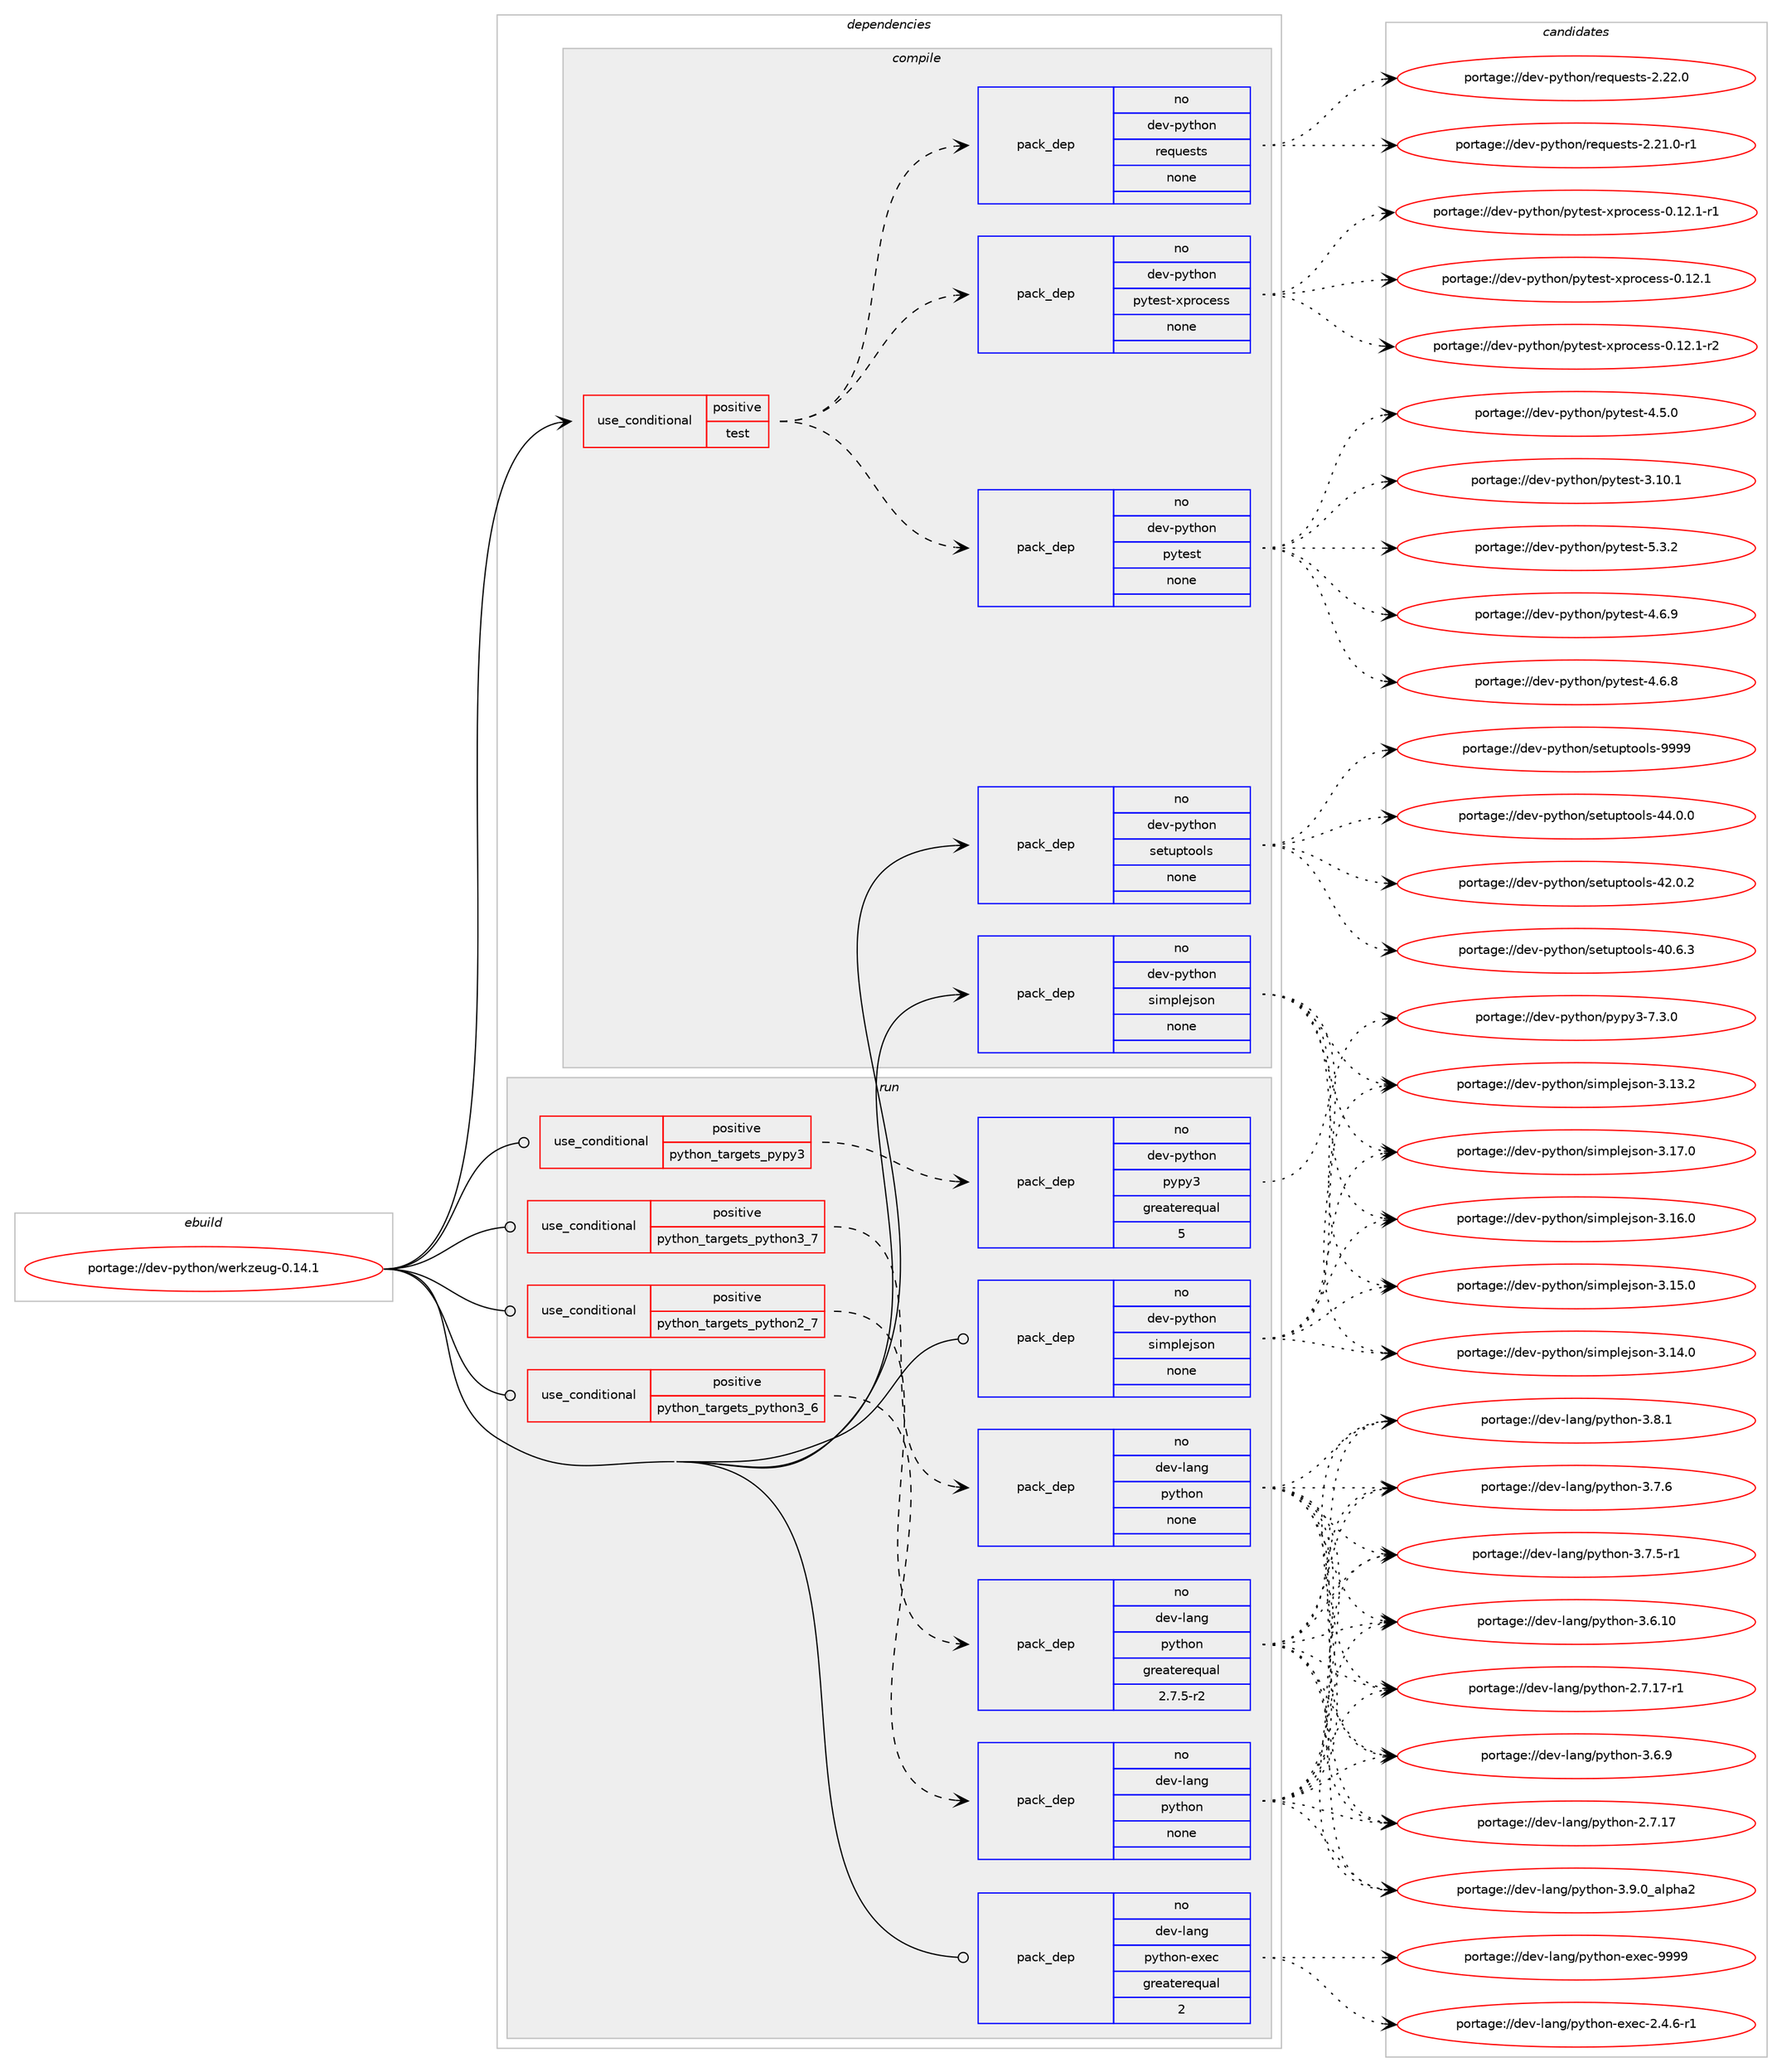 digraph prolog {

# *************
# Graph options
# *************

newrank=true;
concentrate=true;
compound=true;
graph [rankdir=LR,fontname=Helvetica,fontsize=10,ranksep=1.5];#, ranksep=2.5, nodesep=0.2];
edge  [arrowhead=vee];
node  [fontname=Helvetica,fontsize=10];

# **********
# The ebuild
# **********

subgraph cluster_leftcol {
color=gray;
label=<<i>ebuild</i>>;
id [label="portage://dev-python/werkzeug-0.14.1", color=red, width=4, href="../dev-python/werkzeug-0.14.1.svg"];
}

# ****************
# The dependencies
# ****************

subgraph cluster_midcol {
color=gray;
label=<<i>dependencies</i>>;
subgraph cluster_compile {
fillcolor="#eeeeee";
style=filled;
label=<<i>compile</i>>;
subgraph cond103716 {
dependency418199 [label=<<TABLE BORDER="0" CELLBORDER="1" CELLSPACING="0" CELLPADDING="4"><TR><TD ROWSPAN="3" CELLPADDING="10">use_conditional</TD></TR><TR><TD>positive</TD></TR><TR><TD>test</TD></TR></TABLE>>, shape=none, color=red];
subgraph pack309602 {
dependency418200 [label=<<TABLE BORDER="0" CELLBORDER="1" CELLSPACING="0" CELLPADDING="4" WIDTH="220"><TR><TD ROWSPAN="6" CELLPADDING="30">pack_dep</TD></TR><TR><TD WIDTH="110">no</TD></TR><TR><TD>dev-python</TD></TR><TR><TD>requests</TD></TR><TR><TD>none</TD></TR><TR><TD></TD></TR></TABLE>>, shape=none, color=blue];
}
dependency418199:e -> dependency418200:w [weight=20,style="dashed",arrowhead="vee"];
subgraph pack309603 {
dependency418201 [label=<<TABLE BORDER="0" CELLBORDER="1" CELLSPACING="0" CELLPADDING="4" WIDTH="220"><TR><TD ROWSPAN="6" CELLPADDING="30">pack_dep</TD></TR><TR><TD WIDTH="110">no</TD></TR><TR><TD>dev-python</TD></TR><TR><TD>pytest</TD></TR><TR><TD>none</TD></TR><TR><TD></TD></TR></TABLE>>, shape=none, color=blue];
}
dependency418199:e -> dependency418201:w [weight=20,style="dashed",arrowhead="vee"];
subgraph pack309604 {
dependency418202 [label=<<TABLE BORDER="0" CELLBORDER="1" CELLSPACING="0" CELLPADDING="4" WIDTH="220"><TR><TD ROWSPAN="6" CELLPADDING="30">pack_dep</TD></TR><TR><TD WIDTH="110">no</TD></TR><TR><TD>dev-python</TD></TR><TR><TD>pytest-xprocess</TD></TR><TR><TD>none</TD></TR><TR><TD></TD></TR></TABLE>>, shape=none, color=blue];
}
dependency418199:e -> dependency418202:w [weight=20,style="dashed",arrowhead="vee"];
}
id:e -> dependency418199:w [weight=20,style="solid",arrowhead="vee"];
subgraph pack309605 {
dependency418203 [label=<<TABLE BORDER="0" CELLBORDER="1" CELLSPACING="0" CELLPADDING="4" WIDTH="220"><TR><TD ROWSPAN="6" CELLPADDING="30">pack_dep</TD></TR><TR><TD WIDTH="110">no</TD></TR><TR><TD>dev-python</TD></TR><TR><TD>setuptools</TD></TR><TR><TD>none</TD></TR><TR><TD></TD></TR></TABLE>>, shape=none, color=blue];
}
id:e -> dependency418203:w [weight=20,style="solid",arrowhead="vee"];
subgraph pack309606 {
dependency418204 [label=<<TABLE BORDER="0" CELLBORDER="1" CELLSPACING="0" CELLPADDING="4" WIDTH="220"><TR><TD ROWSPAN="6" CELLPADDING="30">pack_dep</TD></TR><TR><TD WIDTH="110">no</TD></TR><TR><TD>dev-python</TD></TR><TR><TD>simplejson</TD></TR><TR><TD>none</TD></TR><TR><TD></TD></TR></TABLE>>, shape=none, color=blue];
}
id:e -> dependency418204:w [weight=20,style="solid",arrowhead="vee"];
}
subgraph cluster_compileandrun {
fillcolor="#eeeeee";
style=filled;
label=<<i>compile and run</i>>;
}
subgraph cluster_run {
fillcolor="#eeeeee";
style=filled;
label=<<i>run</i>>;
subgraph cond103717 {
dependency418205 [label=<<TABLE BORDER="0" CELLBORDER="1" CELLSPACING="0" CELLPADDING="4"><TR><TD ROWSPAN="3" CELLPADDING="10">use_conditional</TD></TR><TR><TD>positive</TD></TR><TR><TD>python_targets_pypy3</TD></TR></TABLE>>, shape=none, color=red];
subgraph pack309607 {
dependency418206 [label=<<TABLE BORDER="0" CELLBORDER="1" CELLSPACING="0" CELLPADDING="4" WIDTH="220"><TR><TD ROWSPAN="6" CELLPADDING="30">pack_dep</TD></TR><TR><TD WIDTH="110">no</TD></TR><TR><TD>dev-python</TD></TR><TR><TD>pypy3</TD></TR><TR><TD>greaterequal</TD></TR><TR><TD>5</TD></TR></TABLE>>, shape=none, color=blue];
}
dependency418205:e -> dependency418206:w [weight=20,style="dashed",arrowhead="vee"];
}
id:e -> dependency418205:w [weight=20,style="solid",arrowhead="odot"];
subgraph cond103718 {
dependency418207 [label=<<TABLE BORDER="0" CELLBORDER="1" CELLSPACING="0" CELLPADDING="4"><TR><TD ROWSPAN="3" CELLPADDING="10">use_conditional</TD></TR><TR><TD>positive</TD></TR><TR><TD>python_targets_python2_7</TD></TR></TABLE>>, shape=none, color=red];
subgraph pack309608 {
dependency418208 [label=<<TABLE BORDER="0" CELLBORDER="1" CELLSPACING="0" CELLPADDING="4" WIDTH="220"><TR><TD ROWSPAN="6" CELLPADDING="30">pack_dep</TD></TR><TR><TD WIDTH="110">no</TD></TR><TR><TD>dev-lang</TD></TR><TR><TD>python</TD></TR><TR><TD>greaterequal</TD></TR><TR><TD>2.7.5-r2</TD></TR></TABLE>>, shape=none, color=blue];
}
dependency418207:e -> dependency418208:w [weight=20,style="dashed",arrowhead="vee"];
}
id:e -> dependency418207:w [weight=20,style="solid",arrowhead="odot"];
subgraph cond103719 {
dependency418209 [label=<<TABLE BORDER="0" CELLBORDER="1" CELLSPACING="0" CELLPADDING="4"><TR><TD ROWSPAN="3" CELLPADDING="10">use_conditional</TD></TR><TR><TD>positive</TD></TR><TR><TD>python_targets_python3_6</TD></TR></TABLE>>, shape=none, color=red];
subgraph pack309609 {
dependency418210 [label=<<TABLE BORDER="0" CELLBORDER="1" CELLSPACING="0" CELLPADDING="4" WIDTH="220"><TR><TD ROWSPAN="6" CELLPADDING="30">pack_dep</TD></TR><TR><TD WIDTH="110">no</TD></TR><TR><TD>dev-lang</TD></TR><TR><TD>python</TD></TR><TR><TD>none</TD></TR><TR><TD></TD></TR></TABLE>>, shape=none, color=blue];
}
dependency418209:e -> dependency418210:w [weight=20,style="dashed",arrowhead="vee"];
}
id:e -> dependency418209:w [weight=20,style="solid",arrowhead="odot"];
subgraph cond103720 {
dependency418211 [label=<<TABLE BORDER="0" CELLBORDER="1" CELLSPACING="0" CELLPADDING="4"><TR><TD ROWSPAN="3" CELLPADDING="10">use_conditional</TD></TR><TR><TD>positive</TD></TR><TR><TD>python_targets_python3_7</TD></TR></TABLE>>, shape=none, color=red];
subgraph pack309610 {
dependency418212 [label=<<TABLE BORDER="0" CELLBORDER="1" CELLSPACING="0" CELLPADDING="4" WIDTH="220"><TR><TD ROWSPAN="6" CELLPADDING="30">pack_dep</TD></TR><TR><TD WIDTH="110">no</TD></TR><TR><TD>dev-lang</TD></TR><TR><TD>python</TD></TR><TR><TD>none</TD></TR><TR><TD></TD></TR></TABLE>>, shape=none, color=blue];
}
dependency418211:e -> dependency418212:w [weight=20,style="dashed",arrowhead="vee"];
}
id:e -> dependency418211:w [weight=20,style="solid",arrowhead="odot"];
subgraph pack309611 {
dependency418213 [label=<<TABLE BORDER="0" CELLBORDER="1" CELLSPACING="0" CELLPADDING="4" WIDTH="220"><TR><TD ROWSPAN="6" CELLPADDING="30">pack_dep</TD></TR><TR><TD WIDTH="110">no</TD></TR><TR><TD>dev-lang</TD></TR><TR><TD>python-exec</TD></TR><TR><TD>greaterequal</TD></TR><TR><TD>2</TD></TR></TABLE>>, shape=none, color=blue];
}
id:e -> dependency418213:w [weight=20,style="solid",arrowhead="odot"];
subgraph pack309612 {
dependency418214 [label=<<TABLE BORDER="0" CELLBORDER="1" CELLSPACING="0" CELLPADDING="4" WIDTH="220"><TR><TD ROWSPAN="6" CELLPADDING="30">pack_dep</TD></TR><TR><TD WIDTH="110">no</TD></TR><TR><TD>dev-python</TD></TR><TR><TD>simplejson</TD></TR><TR><TD>none</TD></TR><TR><TD></TD></TR></TABLE>>, shape=none, color=blue];
}
id:e -> dependency418214:w [weight=20,style="solid",arrowhead="odot"];
}
}

# **************
# The candidates
# **************

subgraph cluster_choices {
rank=same;
color=gray;
label=<<i>candidates</i>>;

subgraph choice309602 {
color=black;
nodesep=1;
choice100101118451121211161041111104711410111311710111511611545504650504648 [label="portage://dev-python/requests-2.22.0", color=red, width=4,href="../dev-python/requests-2.22.0.svg"];
choice1001011184511212111610411111047114101113117101115116115455046504946484511449 [label="portage://dev-python/requests-2.21.0-r1", color=red, width=4,href="../dev-python/requests-2.21.0-r1.svg"];
dependency418200:e -> choice100101118451121211161041111104711410111311710111511611545504650504648:w [style=dotted,weight="100"];
dependency418200:e -> choice1001011184511212111610411111047114101113117101115116115455046504946484511449:w [style=dotted,weight="100"];
}
subgraph choice309603 {
color=black;
nodesep=1;
choice1001011184511212111610411111047112121116101115116455346514650 [label="portage://dev-python/pytest-5.3.2", color=red, width=4,href="../dev-python/pytest-5.3.2.svg"];
choice1001011184511212111610411111047112121116101115116455246544657 [label="portage://dev-python/pytest-4.6.9", color=red, width=4,href="../dev-python/pytest-4.6.9.svg"];
choice1001011184511212111610411111047112121116101115116455246544656 [label="portage://dev-python/pytest-4.6.8", color=red, width=4,href="../dev-python/pytest-4.6.8.svg"];
choice1001011184511212111610411111047112121116101115116455246534648 [label="portage://dev-python/pytest-4.5.0", color=red, width=4,href="../dev-python/pytest-4.5.0.svg"];
choice100101118451121211161041111104711212111610111511645514649484649 [label="portage://dev-python/pytest-3.10.1", color=red, width=4,href="../dev-python/pytest-3.10.1.svg"];
dependency418201:e -> choice1001011184511212111610411111047112121116101115116455346514650:w [style=dotted,weight="100"];
dependency418201:e -> choice1001011184511212111610411111047112121116101115116455246544657:w [style=dotted,weight="100"];
dependency418201:e -> choice1001011184511212111610411111047112121116101115116455246544656:w [style=dotted,weight="100"];
dependency418201:e -> choice1001011184511212111610411111047112121116101115116455246534648:w [style=dotted,weight="100"];
dependency418201:e -> choice100101118451121211161041111104711212111610111511645514649484649:w [style=dotted,weight="100"];
}
subgraph choice309604 {
color=black;
nodesep=1;
choice10010111845112121116104111110471121211161011151164512011211411199101115115454846495046494511450 [label="portage://dev-python/pytest-xprocess-0.12.1-r2", color=red, width=4,href="../dev-python/pytest-xprocess-0.12.1-r2.svg"];
choice10010111845112121116104111110471121211161011151164512011211411199101115115454846495046494511449 [label="portage://dev-python/pytest-xprocess-0.12.1-r1", color=red, width=4,href="../dev-python/pytest-xprocess-0.12.1-r1.svg"];
choice1001011184511212111610411111047112121116101115116451201121141119910111511545484649504649 [label="portage://dev-python/pytest-xprocess-0.12.1", color=red, width=4,href="../dev-python/pytest-xprocess-0.12.1.svg"];
dependency418202:e -> choice10010111845112121116104111110471121211161011151164512011211411199101115115454846495046494511450:w [style=dotted,weight="100"];
dependency418202:e -> choice10010111845112121116104111110471121211161011151164512011211411199101115115454846495046494511449:w [style=dotted,weight="100"];
dependency418202:e -> choice1001011184511212111610411111047112121116101115116451201121141119910111511545484649504649:w [style=dotted,weight="100"];
}
subgraph choice309605 {
color=black;
nodesep=1;
choice10010111845112121116104111110471151011161171121161111111081154557575757 [label="portage://dev-python/setuptools-9999", color=red, width=4,href="../dev-python/setuptools-9999.svg"];
choice100101118451121211161041111104711510111611711211611111110811545525246484648 [label="portage://dev-python/setuptools-44.0.0", color=red, width=4,href="../dev-python/setuptools-44.0.0.svg"];
choice100101118451121211161041111104711510111611711211611111110811545525046484650 [label="portage://dev-python/setuptools-42.0.2", color=red, width=4,href="../dev-python/setuptools-42.0.2.svg"];
choice100101118451121211161041111104711510111611711211611111110811545524846544651 [label="portage://dev-python/setuptools-40.6.3", color=red, width=4,href="../dev-python/setuptools-40.6.3.svg"];
dependency418203:e -> choice10010111845112121116104111110471151011161171121161111111081154557575757:w [style=dotted,weight="100"];
dependency418203:e -> choice100101118451121211161041111104711510111611711211611111110811545525246484648:w [style=dotted,weight="100"];
dependency418203:e -> choice100101118451121211161041111104711510111611711211611111110811545525046484650:w [style=dotted,weight="100"];
dependency418203:e -> choice100101118451121211161041111104711510111611711211611111110811545524846544651:w [style=dotted,weight="100"];
}
subgraph choice309606 {
color=black;
nodesep=1;
choice100101118451121211161041111104711510510911210810110611511111045514649554648 [label="portage://dev-python/simplejson-3.17.0", color=red, width=4,href="../dev-python/simplejson-3.17.0.svg"];
choice100101118451121211161041111104711510510911210810110611511111045514649544648 [label="portage://dev-python/simplejson-3.16.0", color=red, width=4,href="../dev-python/simplejson-3.16.0.svg"];
choice100101118451121211161041111104711510510911210810110611511111045514649534648 [label="portage://dev-python/simplejson-3.15.0", color=red, width=4,href="../dev-python/simplejson-3.15.0.svg"];
choice100101118451121211161041111104711510510911210810110611511111045514649524648 [label="portage://dev-python/simplejson-3.14.0", color=red, width=4,href="../dev-python/simplejson-3.14.0.svg"];
choice100101118451121211161041111104711510510911210810110611511111045514649514650 [label="portage://dev-python/simplejson-3.13.2", color=red, width=4,href="../dev-python/simplejson-3.13.2.svg"];
dependency418204:e -> choice100101118451121211161041111104711510510911210810110611511111045514649554648:w [style=dotted,weight="100"];
dependency418204:e -> choice100101118451121211161041111104711510510911210810110611511111045514649544648:w [style=dotted,weight="100"];
dependency418204:e -> choice100101118451121211161041111104711510510911210810110611511111045514649534648:w [style=dotted,weight="100"];
dependency418204:e -> choice100101118451121211161041111104711510510911210810110611511111045514649524648:w [style=dotted,weight="100"];
dependency418204:e -> choice100101118451121211161041111104711510510911210810110611511111045514649514650:w [style=dotted,weight="100"];
}
subgraph choice309607 {
color=black;
nodesep=1;
choice100101118451121211161041111104711212111212151455546514648 [label="portage://dev-python/pypy3-7.3.0", color=red, width=4,href="../dev-python/pypy3-7.3.0.svg"];
dependency418206:e -> choice100101118451121211161041111104711212111212151455546514648:w [style=dotted,weight="100"];
}
subgraph choice309608 {
color=black;
nodesep=1;
choice10010111845108971101034711212111610411111045514657464895971081121049750 [label="portage://dev-lang/python-3.9.0_alpha2", color=red, width=4,href="../dev-lang/python-3.9.0_alpha2.svg"];
choice100101118451089711010347112121116104111110455146564649 [label="portage://dev-lang/python-3.8.1", color=red, width=4,href="../dev-lang/python-3.8.1.svg"];
choice100101118451089711010347112121116104111110455146554654 [label="portage://dev-lang/python-3.7.6", color=red, width=4,href="../dev-lang/python-3.7.6.svg"];
choice1001011184510897110103471121211161041111104551465546534511449 [label="portage://dev-lang/python-3.7.5-r1", color=red, width=4,href="../dev-lang/python-3.7.5-r1.svg"];
choice100101118451089711010347112121116104111110455146544657 [label="portage://dev-lang/python-3.6.9", color=red, width=4,href="../dev-lang/python-3.6.9.svg"];
choice10010111845108971101034711212111610411111045514654464948 [label="portage://dev-lang/python-3.6.10", color=red, width=4,href="../dev-lang/python-3.6.10.svg"];
choice100101118451089711010347112121116104111110455046554649554511449 [label="portage://dev-lang/python-2.7.17-r1", color=red, width=4,href="../dev-lang/python-2.7.17-r1.svg"];
choice10010111845108971101034711212111610411111045504655464955 [label="portage://dev-lang/python-2.7.17", color=red, width=4,href="../dev-lang/python-2.7.17.svg"];
dependency418208:e -> choice10010111845108971101034711212111610411111045514657464895971081121049750:w [style=dotted,weight="100"];
dependency418208:e -> choice100101118451089711010347112121116104111110455146564649:w [style=dotted,weight="100"];
dependency418208:e -> choice100101118451089711010347112121116104111110455146554654:w [style=dotted,weight="100"];
dependency418208:e -> choice1001011184510897110103471121211161041111104551465546534511449:w [style=dotted,weight="100"];
dependency418208:e -> choice100101118451089711010347112121116104111110455146544657:w [style=dotted,weight="100"];
dependency418208:e -> choice10010111845108971101034711212111610411111045514654464948:w [style=dotted,weight="100"];
dependency418208:e -> choice100101118451089711010347112121116104111110455046554649554511449:w [style=dotted,weight="100"];
dependency418208:e -> choice10010111845108971101034711212111610411111045504655464955:w [style=dotted,weight="100"];
}
subgraph choice309609 {
color=black;
nodesep=1;
choice10010111845108971101034711212111610411111045514657464895971081121049750 [label="portage://dev-lang/python-3.9.0_alpha2", color=red, width=4,href="../dev-lang/python-3.9.0_alpha2.svg"];
choice100101118451089711010347112121116104111110455146564649 [label="portage://dev-lang/python-3.8.1", color=red, width=4,href="../dev-lang/python-3.8.1.svg"];
choice100101118451089711010347112121116104111110455146554654 [label="portage://dev-lang/python-3.7.6", color=red, width=4,href="../dev-lang/python-3.7.6.svg"];
choice1001011184510897110103471121211161041111104551465546534511449 [label="portage://dev-lang/python-3.7.5-r1", color=red, width=4,href="../dev-lang/python-3.7.5-r1.svg"];
choice100101118451089711010347112121116104111110455146544657 [label="portage://dev-lang/python-3.6.9", color=red, width=4,href="../dev-lang/python-3.6.9.svg"];
choice10010111845108971101034711212111610411111045514654464948 [label="portage://dev-lang/python-3.6.10", color=red, width=4,href="../dev-lang/python-3.6.10.svg"];
choice100101118451089711010347112121116104111110455046554649554511449 [label="portage://dev-lang/python-2.7.17-r1", color=red, width=4,href="../dev-lang/python-2.7.17-r1.svg"];
choice10010111845108971101034711212111610411111045504655464955 [label="portage://dev-lang/python-2.7.17", color=red, width=4,href="../dev-lang/python-2.7.17.svg"];
dependency418210:e -> choice10010111845108971101034711212111610411111045514657464895971081121049750:w [style=dotted,weight="100"];
dependency418210:e -> choice100101118451089711010347112121116104111110455146564649:w [style=dotted,weight="100"];
dependency418210:e -> choice100101118451089711010347112121116104111110455146554654:w [style=dotted,weight="100"];
dependency418210:e -> choice1001011184510897110103471121211161041111104551465546534511449:w [style=dotted,weight="100"];
dependency418210:e -> choice100101118451089711010347112121116104111110455146544657:w [style=dotted,weight="100"];
dependency418210:e -> choice10010111845108971101034711212111610411111045514654464948:w [style=dotted,weight="100"];
dependency418210:e -> choice100101118451089711010347112121116104111110455046554649554511449:w [style=dotted,weight="100"];
dependency418210:e -> choice10010111845108971101034711212111610411111045504655464955:w [style=dotted,weight="100"];
}
subgraph choice309610 {
color=black;
nodesep=1;
choice10010111845108971101034711212111610411111045514657464895971081121049750 [label="portage://dev-lang/python-3.9.0_alpha2", color=red, width=4,href="../dev-lang/python-3.9.0_alpha2.svg"];
choice100101118451089711010347112121116104111110455146564649 [label="portage://dev-lang/python-3.8.1", color=red, width=4,href="../dev-lang/python-3.8.1.svg"];
choice100101118451089711010347112121116104111110455146554654 [label="portage://dev-lang/python-3.7.6", color=red, width=4,href="../dev-lang/python-3.7.6.svg"];
choice1001011184510897110103471121211161041111104551465546534511449 [label="portage://dev-lang/python-3.7.5-r1", color=red, width=4,href="../dev-lang/python-3.7.5-r1.svg"];
choice100101118451089711010347112121116104111110455146544657 [label="portage://dev-lang/python-3.6.9", color=red, width=4,href="../dev-lang/python-3.6.9.svg"];
choice10010111845108971101034711212111610411111045514654464948 [label="portage://dev-lang/python-3.6.10", color=red, width=4,href="../dev-lang/python-3.6.10.svg"];
choice100101118451089711010347112121116104111110455046554649554511449 [label="portage://dev-lang/python-2.7.17-r1", color=red, width=4,href="../dev-lang/python-2.7.17-r1.svg"];
choice10010111845108971101034711212111610411111045504655464955 [label="portage://dev-lang/python-2.7.17", color=red, width=4,href="../dev-lang/python-2.7.17.svg"];
dependency418212:e -> choice10010111845108971101034711212111610411111045514657464895971081121049750:w [style=dotted,weight="100"];
dependency418212:e -> choice100101118451089711010347112121116104111110455146564649:w [style=dotted,weight="100"];
dependency418212:e -> choice100101118451089711010347112121116104111110455146554654:w [style=dotted,weight="100"];
dependency418212:e -> choice1001011184510897110103471121211161041111104551465546534511449:w [style=dotted,weight="100"];
dependency418212:e -> choice100101118451089711010347112121116104111110455146544657:w [style=dotted,weight="100"];
dependency418212:e -> choice10010111845108971101034711212111610411111045514654464948:w [style=dotted,weight="100"];
dependency418212:e -> choice100101118451089711010347112121116104111110455046554649554511449:w [style=dotted,weight="100"];
dependency418212:e -> choice10010111845108971101034711212111610411111045504655464955:w [style=dotted,weight="100"];
}
subgraph choice309611 {
color=black;
nodesep=1;
choice10010111845108971101034711212111610411111045101120101994557575757 [label="portage://dev-lang/python-exec-9999", color=red, width=4,href="../dev-lang/python-exec-9999.svg"];
choice10010111845108971101034711212111610411111045101120101994550465246544511449 [label="portage://dev-lang/python-exec-2.4.6-r1", color=red, width=4,href="../dev-lang/python-exec-2.4.6-r1.svg"];
dependency418213:e -> choice10010111845108971101034711212111610411111045101120101994557575757:w [style=dotted,weight="100"];
dependency418213:e -> choice10010111845108971101034711212111610411111045101120101994550465246544511449:w [style=dotted,weight="100"];
}
subgraph choice309612 {
color=black;
nodesep=1;
choice100101118451121211161041111104711510510911210810110611511111045514649554648 [label="portage://dev-python/simplejson-3.17.0", color=red, width=4,href="../dev-python/simplejson-3.17.0.svg"];
choice100101118451121211161041111104711510510911210810110611511111045514649544648 [label="portage://dev-python/simplejson-3.16.0", color=red, width=4,href="../dev-python/simplejson-3.16.0.svg"];
choice100101118451121211161041111104711510510911210810110611511111045514649534648 [label="portage://dev-python/simplejson-3.15.0", color=red, width=4,href="../dev-python/simplejson-3.15.0.svg"];
choice100101118451121211161041111104711510510911210810110611511111045514649524648 [label="portage://dev-python/simplejson-3.14.0", color=red, width=4,href="../dev-python/simplejson-3.14.0.svg"];
choice100101118451121211161041111104711510510911210810110611511111045514649514650 [label="portage://dev-python/simplejson-3.13.2", color=red, width=4,href="../dev-python/simplejson-3.13.2.svg"];
dependency418214:e -> choice100101118451121211161041111104711510510911210810110611511111045514649554648:w [style=dotted,weight="100"];
dependency418214:e -> choice100101118451121211161041111104711510510911210810110611511111045514649544648:w [style=dotted,weight="100"];
dependency418214:e -> choice100101118451121211161041111104711510510911210810110611511111045514649534648:w [style=dotted,weight="100"];
dependency418214:e -> choice100101118451121211161041111104711510510911210810110611511111045514649524648:w [style=dotted,weight="100"];
dependency418214:e -> choice100101118451121211161041111104711510510911210810110611511111045514649514650:w [style=dotted,weight="100"];
}
}

}
